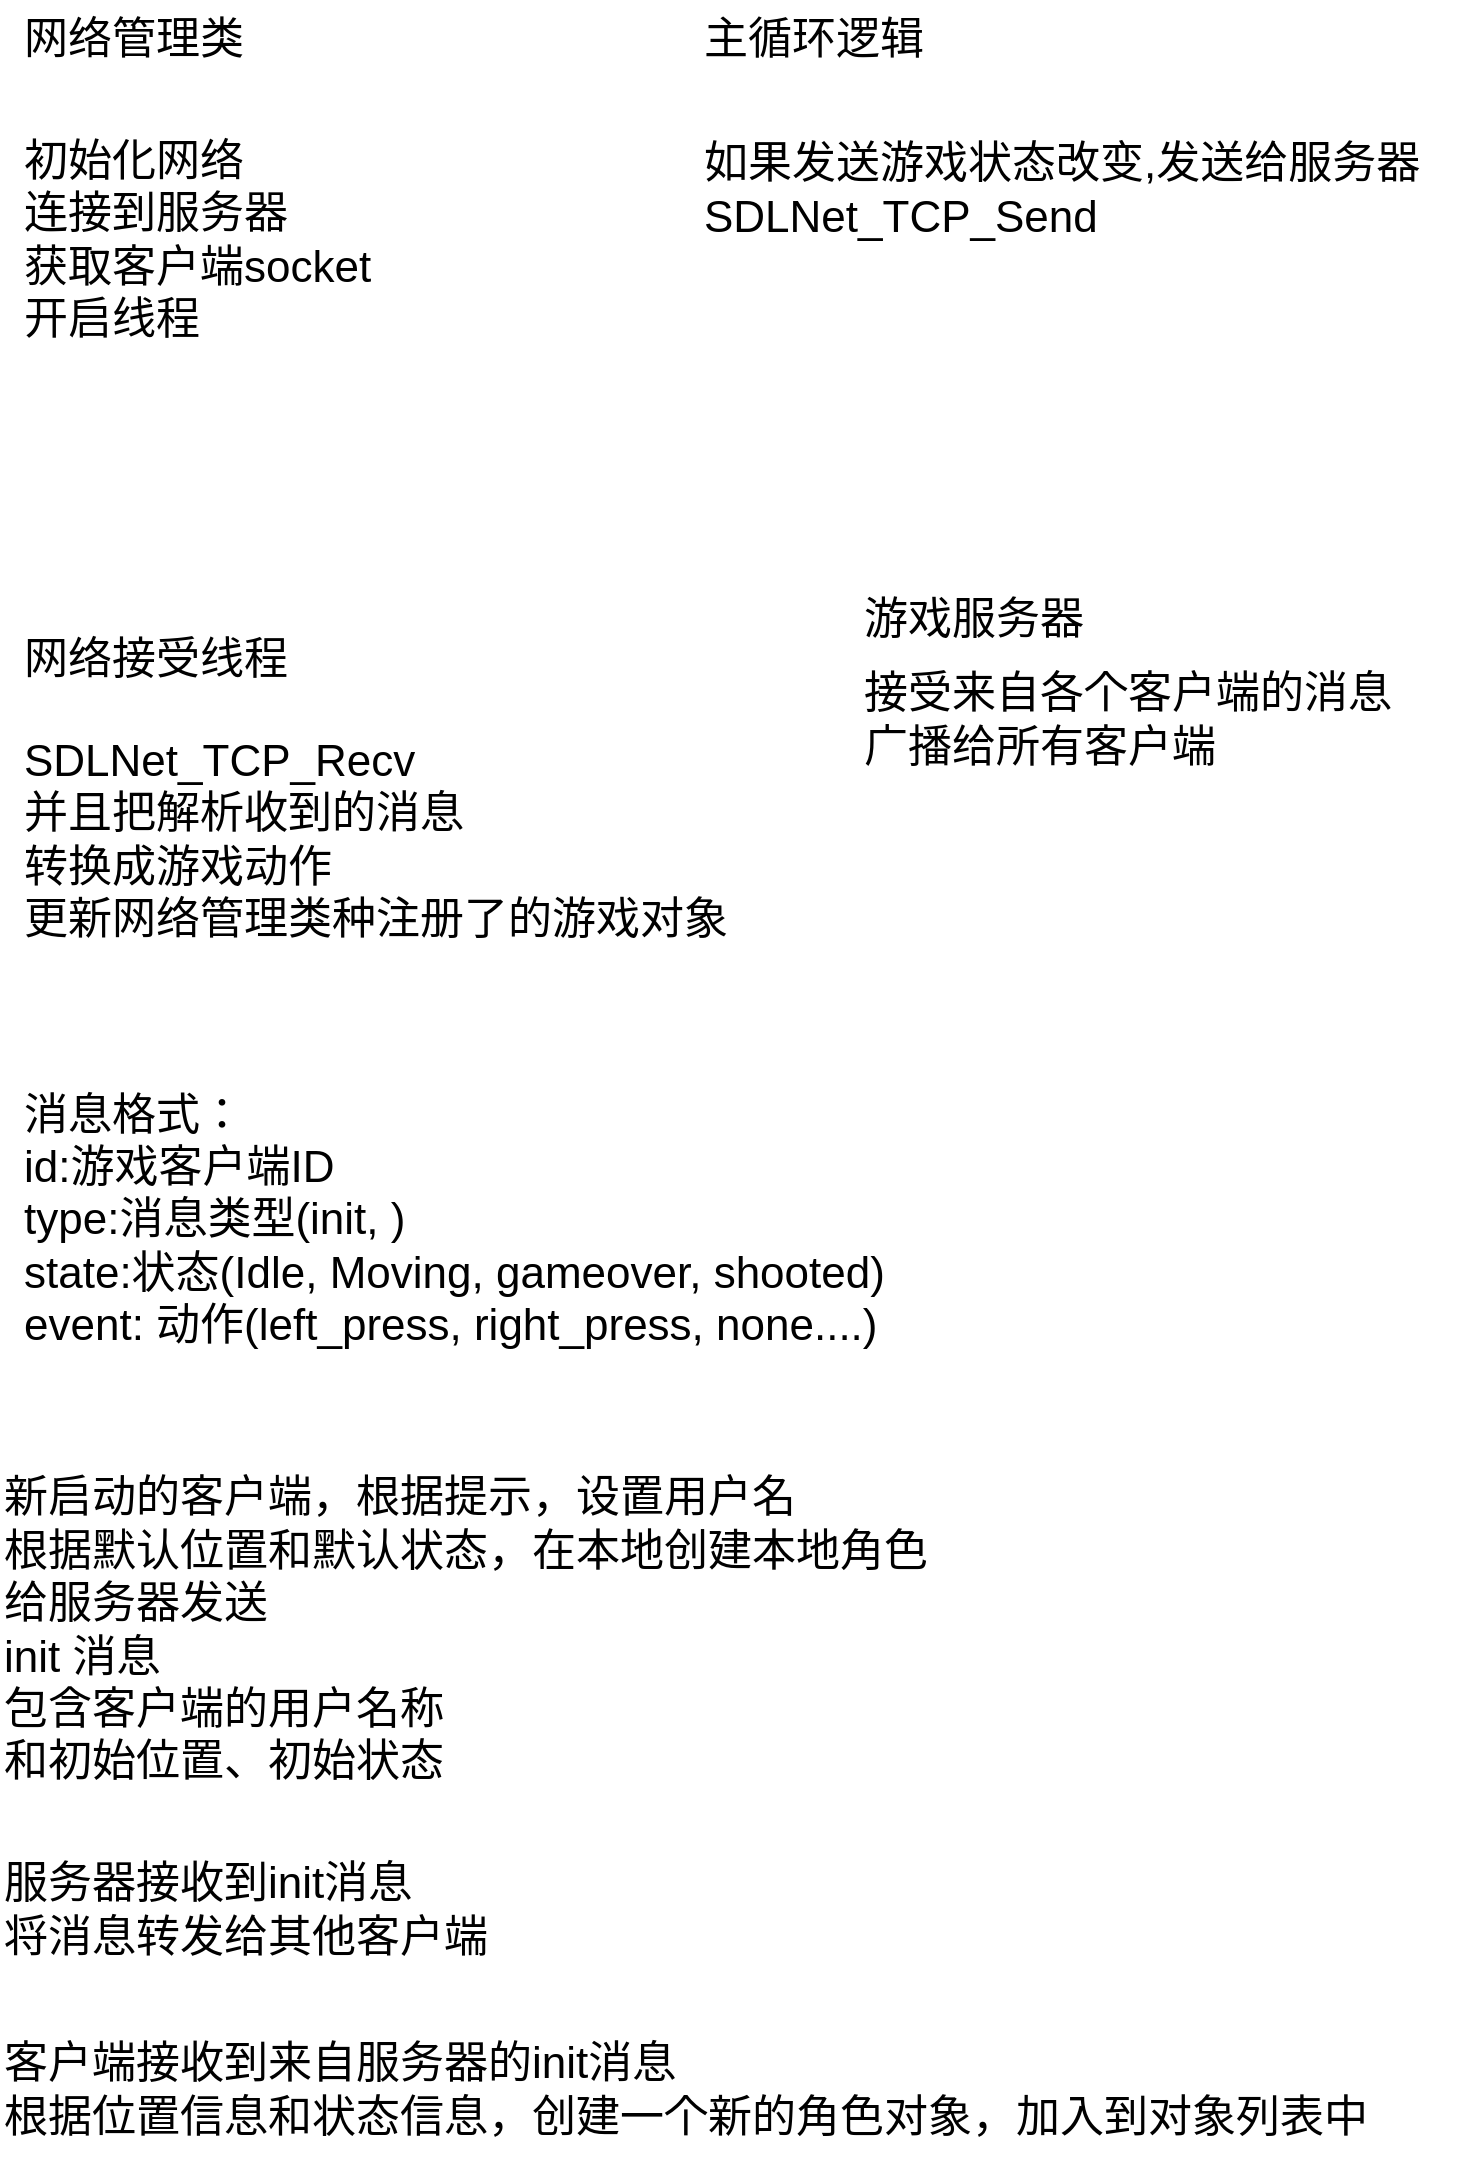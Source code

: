 <mxfile version="24.6.4" type="device">
  <diagram name="第 1 页" id="ab6418ZZghVGEIYWvF19">
    <mxGraphModel dx="880" dy="532" grid="1" gridSize="10" guides="1" tooltips="1" connect="1" arrows="1" fold="1" page="1" pageScale="1" pageWidth="827" pageHeight="1169" math="0" shadow="0">
      <root>
        <mxCell id="0" />
        <mxCell id="1" parent="0" />
        <mxCell id="puJVeZGQ8Uqeds_e6Kwe-1" value="网络管理类" style="text;html=1;align=left;verticalAlign=middle;resizable=0;points=[];autosize=1;strokeColor=none;fillColor=none;fontSize=22;" vertex="1" parent="1">
          <mxGeometry x="60" y="70" width="130" height="40" as="geometry" />
        </mxCell>
        <mxCell id="puJVeZGQ8Uqeds_e6Kwe-2" value="初始化网络&lt;div style=&quot;font-size: 22px;&quot;&gt;连接到服务器&lt;/div&gt;&lt;div style=&quot;font-size: 22px;&quot;&gt;获取客户端socket&lt;/div&gt;&lt;div style=&quot;font-size: 22px;&quot;&gt;开启线程&lt;/div&gt;" style="text;html=1;align=left;verticalAlign=middle;resizable=0;points=[];autosize=1;strokeColor=none;fillColor=none;fontSize=22;" vertex="1" parent="1">
          <mxGeometry x="60" y="130" width="200" height="120" as="geometry" />
        </mxCell>
        <mxCell id="puJVeZGQ8Uqeds_e6Kwe-3" value="网络接受线程" style="text;html=1;align=left;verticalAlign=middle;resizable=0;points=[];autosize=1;strokeColor=none;fillColor=none;fontSize=22;" vertex="1" parent="1">
          <mxGeometry x="60" y="380" width="160" height="40" as="geometry" />
        </mxCell>
        <mxCell id="puJVeZGQ8Uqeds_e6Kwe-4" value="&lt;span style=&quot;font-size: 22px;&quot;&gt;SDLNet_TCP_Recv&lt;/span&gt;&lt;div&gt;&lt;span style=&quot;font-size: 22px;&quot;&gt;并且把解析收到的消息&lt;/span&gt;&lt;/div&gt;&lt;div&gt;&lt;span style=&quot;font-size: 22px;&quot;&gt;转换成游戏动作&lt;/span&gt;&lt;/div&gt;&lt;div&gt;&lt;span style=&quot;font-size: 22px;&quot;&gt;更新网络管理类种注册了的游戏对象&lt;/span&gt;&lt;/div&gt;" style="text;html=1;align=left;verticalAlign=middle;resizable=0;points=[];autosize=1;strokeColor=none;fillColor=none;fontSize=22;" vertex="1" parent="1">
          <mxGeometry x="60" y="430" width="380" height="120" as="geometry" />
        </mxCell>
        <mxCell id="puJVeZGQ8Uqeds_e6Kwe-5" value="主循环逻辑" style="text;html=1;align=left;verticalAlign=middle;resizable=0;points=[];autosize=1;strokeColor=none;fillColor=none;fontSize=22;" vertex="1" parent="1">
          <mxGeometry x="400" y="70" width="130" height="40" as="geometry" />
        </mxCell>
        <mxCell id="puJVeZGQ8Uqeds_e6Kwe-6" value="&lt;div style=&quot;font-size: 22px;&quot;&gt;如果发送游戏状态改变,发送给服务器&lt;/div&gt;&lt;div style=&quot;font-size: 22px;&quot;&gt;&lt;span style=&quot;font-size: 22px;&quot;&gt;SDLNet_TCP_Send&lt;/span&gt;&lt;br style=&quot;font-size: 22px;&quot;&gt;&lt;/div&gt;" style="text;html=1;align=left;verticalAlign=middle;resizable=0;points=[];autosize=1;strokeColor=none;fillColor=none;fontSize=22;" vertex="1" parent="1">
          <mxGeometry x="400" y="130" width="380" height="70" as="geometry" />
        </mxCell>
        <mxCell id="puJVeZGQ8Uqeds_e6Kwe-7" value="游戏服务器" style="text;html=1;align=left;verticalAlign=middle;resizable=0;points=[];autosize=1;strokeColor=none;fillColor=none;fontSize=22;" vertex="1" parent="1">
          <mxGeometry x="480" y="360" width="130" height="40" as="geometry" />
        </mxCell>
        <mxCell id="puJVeZGQ8Uqeds_e6Kwe-8" value="接受来自各个客户端的消息&lt;div&gt;广播给所有客户端&lt;/div&gt;" style="text;html=1;align=left;verticalAlign=middle;resizable=0;points=[];autosize=1;strokeColor=none;fillColor=none;fontSize=22;" vertex="1" parent="1">
          <mxGeometry x="480" y="395" width="290" height="70" as="geometry" />
        </mxCell>
        <mxCell id="puJVeZGQ8Uqeds_e6Kwe-9" value="消息格式：&lt;div&gt;id:游戏客户端ID&lt;/div&gt;&lt;div&gt;type:消息类型(init, )&lt;/div&gt;&lt;div&gt;state:状态(Idle, Moving, gameover, shooted)&lt;/div&gt;&lt;div&gt;event: 动作(left_press, right_press, none....)&lt;br&gt;&lt;/div&gt;" style="text;html=1;align=left;verticalAlign=middle;resizable=0;points=[];autosize=1;strokeColor=none;fillColor=none;fontSize=22;" vertex="1" parent="1">
          <mxGeometry x="60" y="605" width="450" height="150" as="geometry" />
        </mxCell>
        <mxCell id="puJVeZGQ8Uqeds_e6Kwe-10" value="新启动的客户端，根据提示，设置用户名&lt;div&gt;根据默认位置和默认状态，在本地创建本地角色&lt;div&gt;给服务器发送&lt;div&gt;init 消息&lt;/div&gt;&lt;div&gt;包含客户端的用户名称&lt;/div&gt;&lt;div&gt;和初始位置、初始状态&lt;/div&gt;&lt;/div&gt;&lt;/div&gt;" style="text;html=1;align=left;verticalAlign=middle;resizable=0;points=[];autosize=1;strokeColor=none;fillColor=none;fontSize=22;" vertex="1" parent="1">
          <mxGeometry x="50" y="800" width="490" height="170" as="geometry" />
        </mxCell>
        <mxCell id="puJVeZGQ8Uqeds_e6Kwe-11" value="服务器接收到init消息&lt;div&gt;将消息转发给其他客户端&lt;/div&gt;" style="text;html=1;align=left;verticalAlign=middle;resizable=0;points=[];autosize=1;strokeColor=none;fillColor=none;fontSize=22;" vertex="1" parent="1">
          <mxGeometry x="50" y="990" width="270" height="70" as="geometry" />
        </mxCell>
        <mxCell id="puJVeZGQ8Uqeds_e6Kwe-12" value="客户端接收到来自服务器的init消息&lt;div&gt;根据位置信息和状态信息，创建一个新的角色对象，加入到对象列表中&lt;/div&gt;" style="text;html=1;align=left;verticalAlign=middle;resizable=0;points=[];autosize=1;strokeColor=none;fillColor=none;fontSize=22;" vertex="1" parent="1">
          <mxGeometry x="50" y="1080" width="710" height="70" as="geometry" />
        </mxCell>
      </root>
    </mxGraphModel>
  </diagram>
</mxfile>
